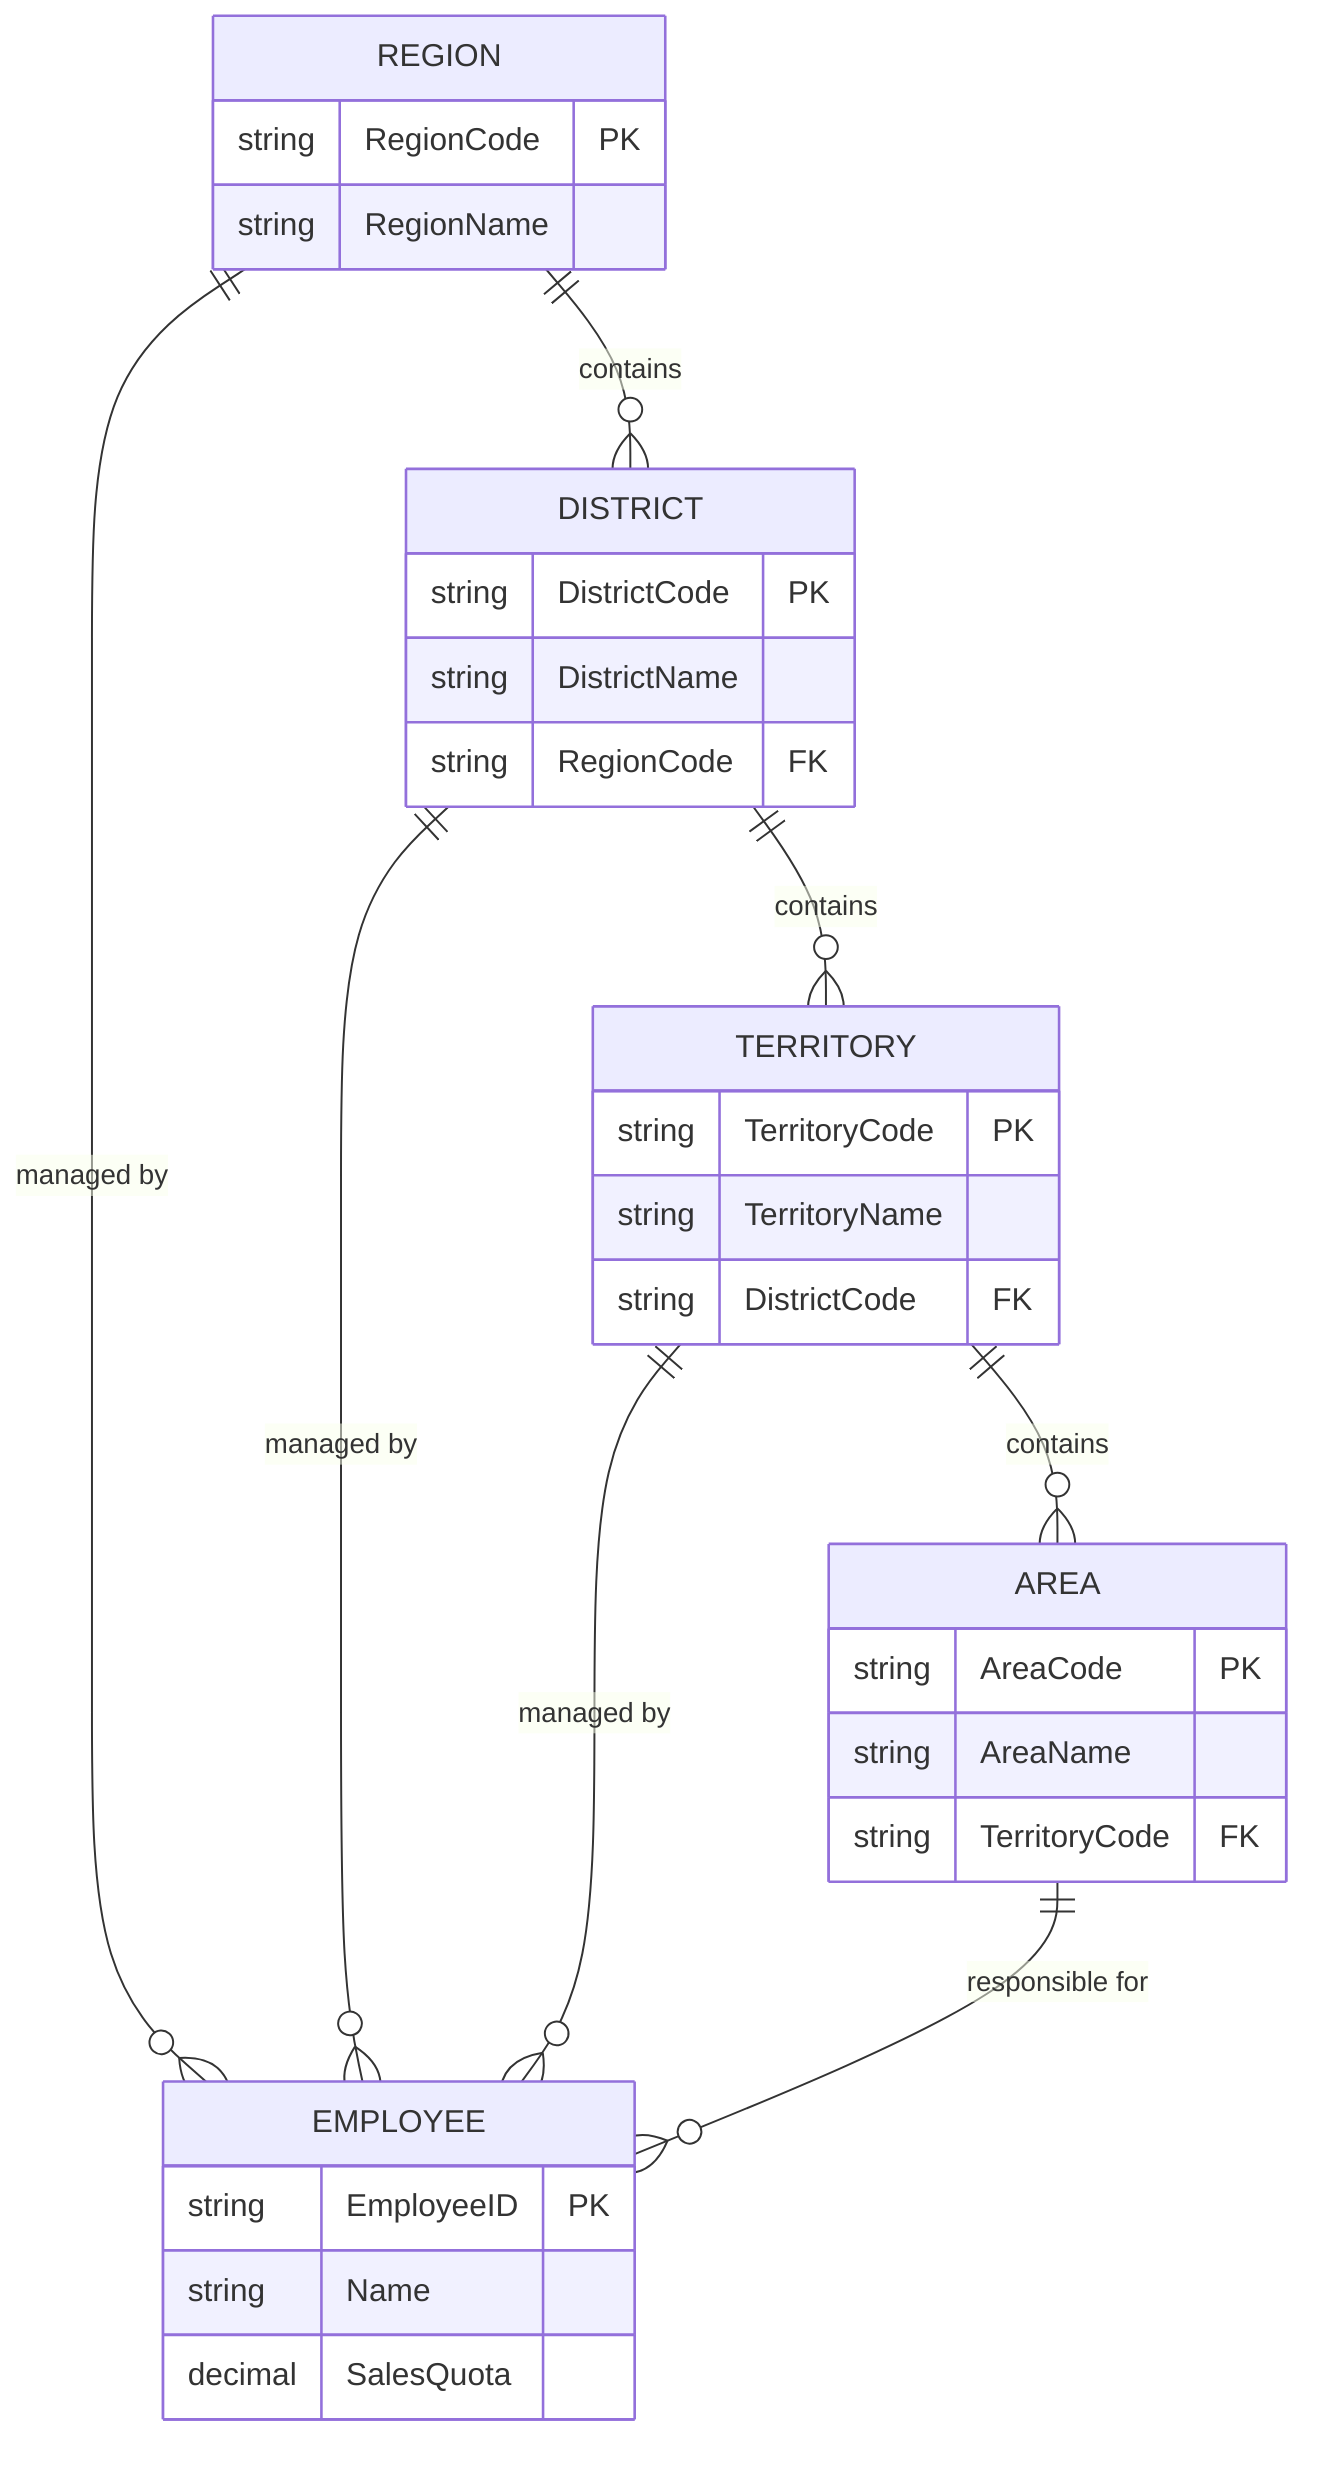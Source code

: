 erDiagram
    REGION ||--o{ DISTRICT : contains
    DISTRICT ||--o{ TERRITORY : contains
    TERRITORY ||--o{ AREA : contains
    REGION {
        string RegionCode PK
        string RegionName
    }
    DISTRICT {
        string DistrictCode PK
        string DistrictName
        string RegionCode FK
    }
    TERRITORY {
        string TerritoryCode PK
        string TerritoryName
        string DistrictCode FK
    }
    AREA {
        string AreaCode PK
        string AreaName
        string TerritoryCode FK
    }
    EMPLOYEE {
        string EmployeeID PK
        string Name
        decimal SalesQuota
    }
    REGION ||--o{ EMPLOYEE : "managed by"
    DISTRICT ||--o{ EMPLOYEE : "managed by"
    TERRITORY ||--o{ EMPLOYEE : "managed by"
    AREA ||--o{ EMPLOYEE : "responsible for"